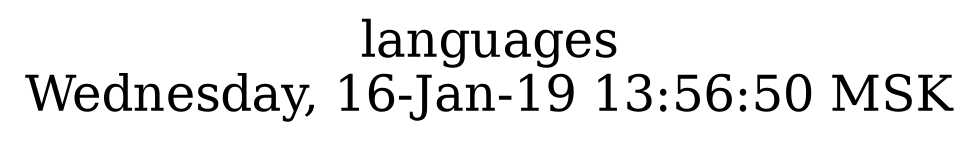 digraph G {
graph [
  fontsize="24";
  label="languages\nWednesday, 16-Jan-19 13:56:50 MSK";
  nojustify=true;
  ordering=out;
  rankdir=LR;
  size="30";
];
}
